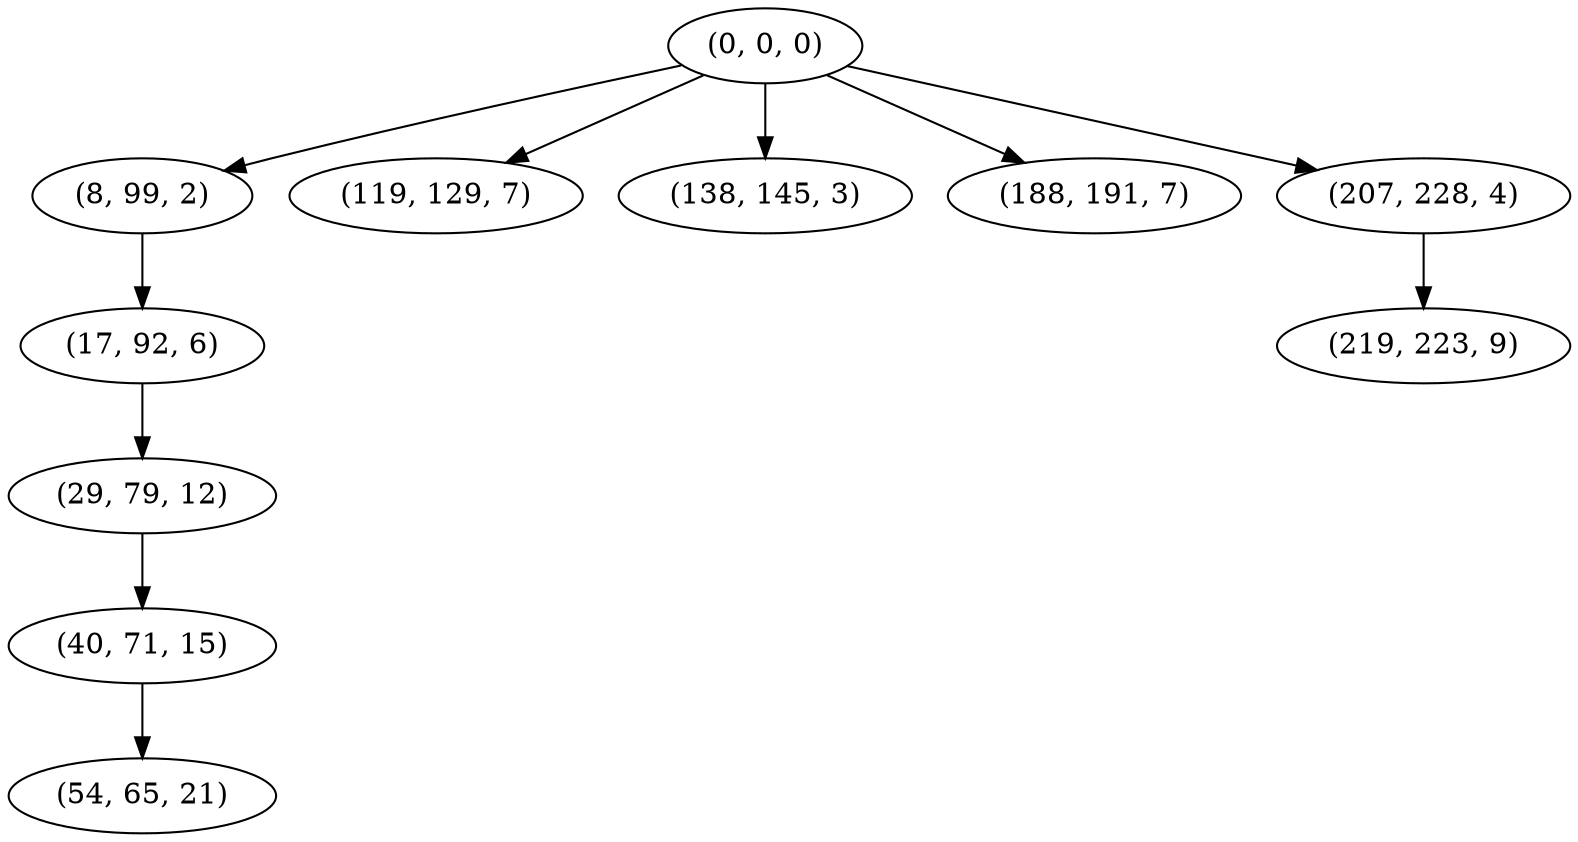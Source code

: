 digraph tree {
    "(0, 0, 0)";
    "(8, 99, 2)";
    "(17, 92, 6)";
    "(29, 79, 12)";
    "(40, 71, 15)";
    "(54, 65, 21)";
    "(119, 129, 7)";
    "(138, 145, 3)";
    "(188, 191, 7)";
    "(207, 228, 4)";
    "(219, 223, 9)";
    "(0, 0, 0)" -> "(8, 99, 2)";
    "(0, 0, 0)" -> "(119, 129, 7)";
    "(0, 0, 0)" -> "(138, 145, 3)";
    "(0, 0, 0)" -> "(188, 191, 7)";
    "(0, 0, 0)" -> "(207, 228, 4)";
    "(8, 99, 2)" -> "(17, 92, 6)";
    "(17, 92, 6)" -> "(29, 79, 12)";
    "(29, 79, 12)" -> "(40, 71, 15)";
    "(40, 71, 15)" -> "(54, 65, 21)";
    "(207, 228, 4)" -> "(219, 223, 9)";
}
